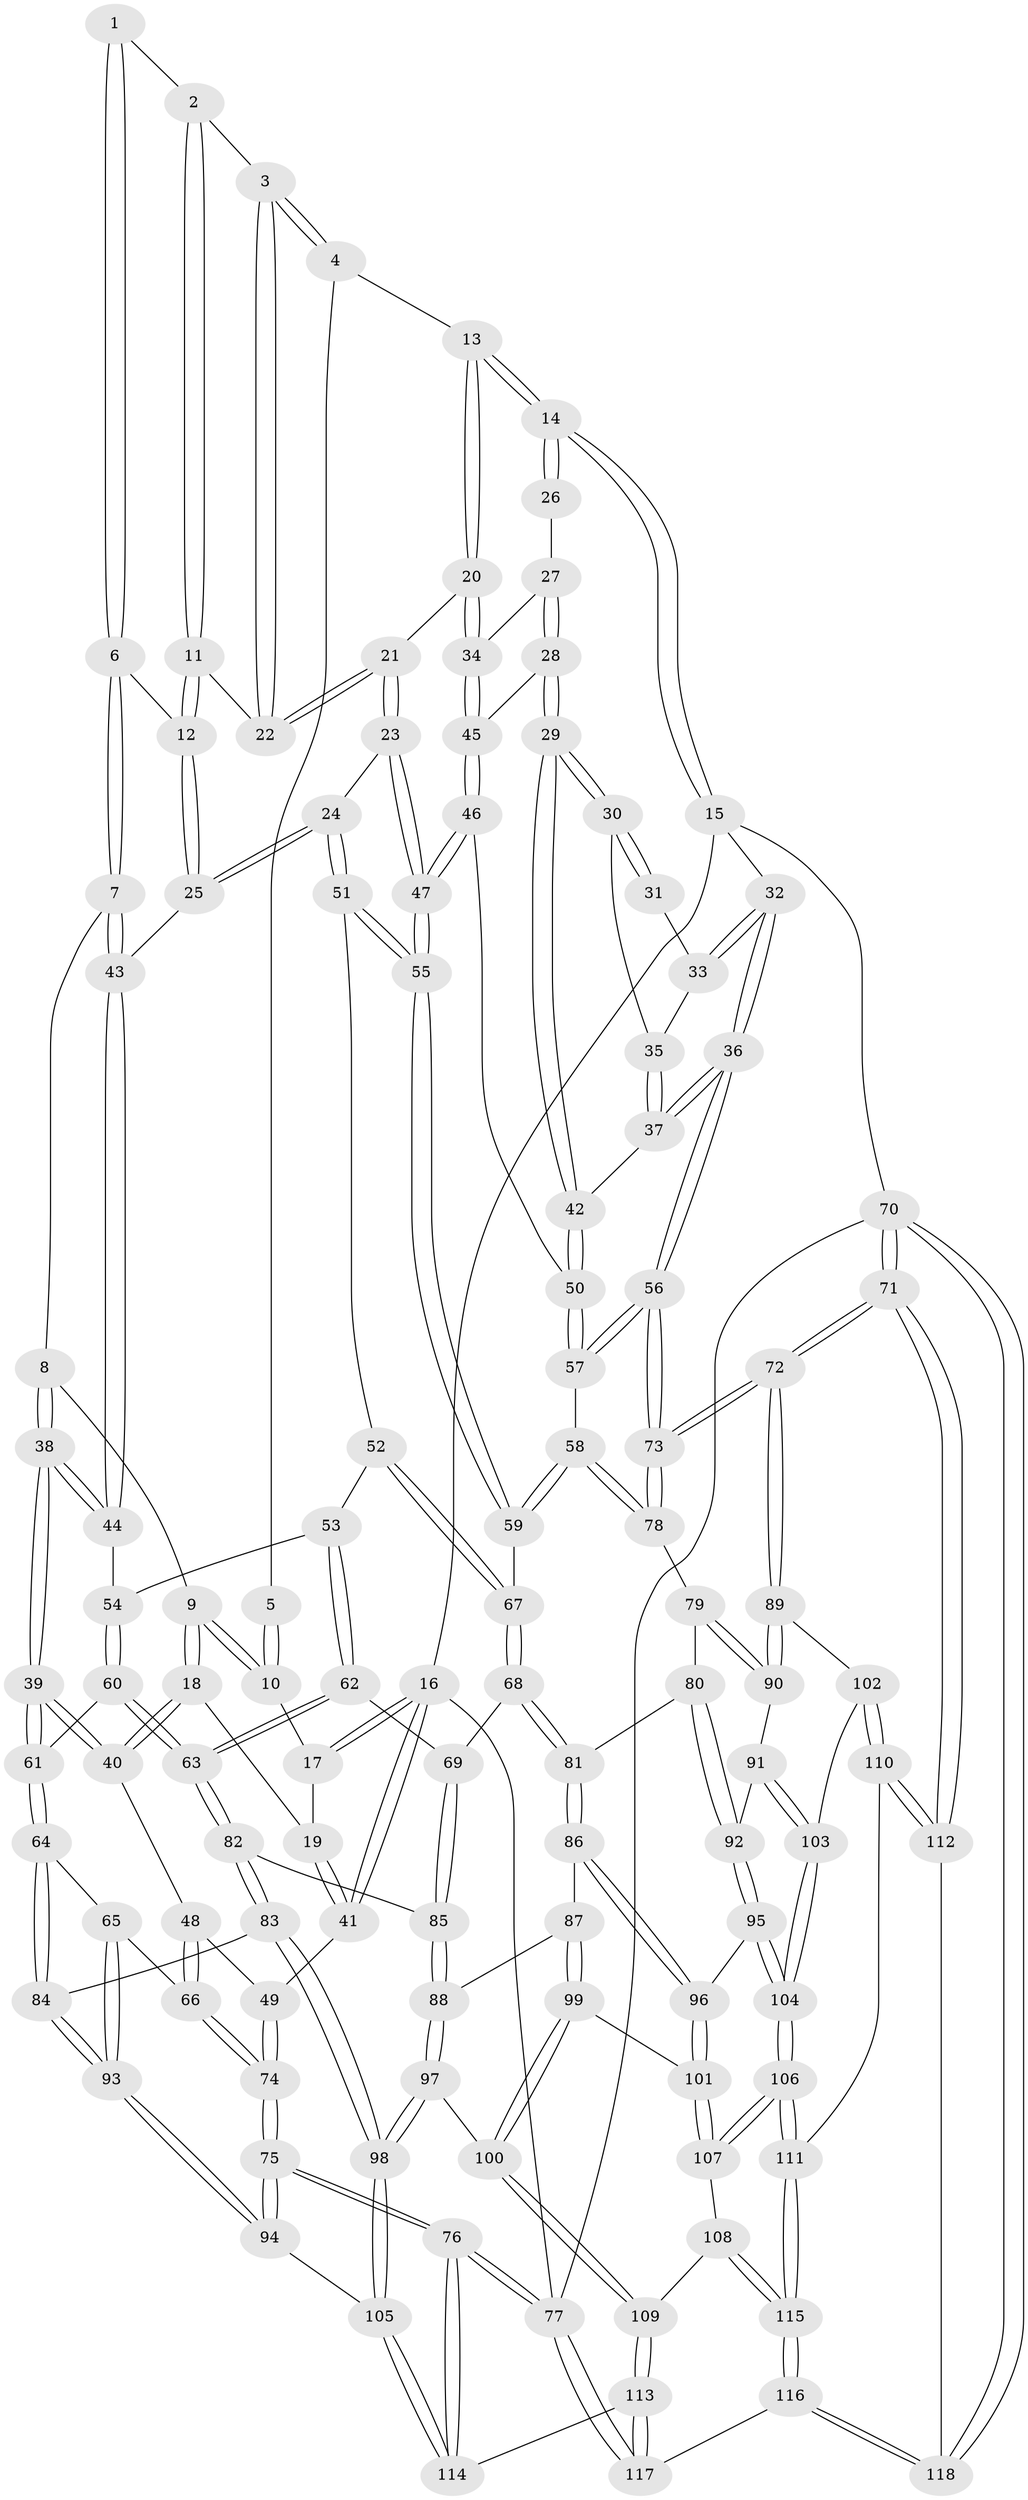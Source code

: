 // Generated by graph-tools (version 1.1) at 2025/03/03/09/25 03:03:27]
// undirected, 118 vertices, 292 edges
graph export_dot {
graph [start="1"]
  node [color=gray90,style=filled];
  1 [pos="+0.441082011931819+0"];
  2 [pos="+0.5313224149714301+0"];
  3 [pos="+0.6252628214527478+0.058083848431462116"];
  4 [pos="+0.8513183372925661+0"];
  5 [pos="+0.42270519712732824+0"];
  6 [pos="+0.4401832519412892+0"];
  7 [pos="+0.39830585693945214+0.16181916279725672"];
  8 [pos="+0.36382737108868496+0.1568281685562798"];
  9 [pos="+0.31691801734746633+0.13499731879557564"];
  10 [pos="+0.26553475039244745+0"];
  11 [pos="+0.5448314245700036+0.12156667675818127"];
  12 [pos="+0.503391218169931+0.16330691322404078"];
  13 [pos="+0.8651233362751368+0"];
  14 [pos="+1+0"];
  15 [pos="+1+0"];
  16 [pos="+0+0"];
  17 [pos="+0.21856641952740746+0"];
  18 [pos="+0.20209341441057815+0.17556259451333964"];
  19 [pos="+0.1699358677309437+0.14264732032990252"];
  20 [pos="+0.7093225465495174+0.1455780881949171"];
  21 [pos="+0.7093222144868138+0.14557814951713482"];
  22 [pos="+0.636153270833048+0.09697696651240625"];
  23 [pos="+0.6223417691973163+0.2484876162156281"];
  24 [pos="+0.5701290675242396+0.25094498303478646"];
  25 [pos="+0.4803452108072022+0.20710354109206947"];
  26 [pos="+1+0"];
  27 [pos="+0.9127255324382647+0.025580593665388937"];
  28 [pos="+0.8251952721985202+0.2039300826097576"];
  29 [pos="+0.8285238808092659+0.2074841243496829"];
  30 [pos="+0.8749397254355493+0.1978509274305985"];
  31 [pos="+0.9892001006173021+0.04113688719759439"];
  32 [pos="+1+0.26671897977400993"];
  33 [pos="+0.9407940660363169+0.19064183640392887"];
  34 [pos="+0.7360412180151131+0.15875205875387594"];
  35 [pos="+0.929777303324879+0.20151553534155248"];
  36 [pos="+1+0.4502968740512488"];
  37 [pos="+0.9743052788538216+0.30225208403346976"];
  38 [pos="+0.2557289276146683+0.3380954245838048"];
  39 [pos="+0.23655855698386763+0.34774662781019455"];
  40 [pos="+0.20835057497251835+0.32224923404572164"];
  41 [pos="+0+0.16056966747293167"];
  42 [pos="+0.8401732121917679+0.26293107736796206"];
  43 [pos="+0.4655638253860001+0.2104343467790044"];
  44 [pos="+0.42392228468884663+0.2911996907380883"];
  45 [pos="+0.7579908797664923+0.17553979271692652"];
  46 [pos="+0.723797496382987+0.3447998521808028"];
  47 [pos="+0.7001101209715245+0.35523852993196525"];
  48 [pos="+0.20295128367356927+0.322331973757492"];
  49 [pos="+0+0.3156424134238888"];
  50 [pos="+0.8095068228354036+0.3330639073019257"];
  51 [pos="+0.5511907335331082+0.3811748285250732"];
  52 [pos="+0.5344427124467196+0.396799534344056"];
  53 [pos="+0.4587615586614947+0.37812772688822993"];
  54 [pos="+0.453341381671625+0.37317626154074096"];
  55 [pos="+0.6886425182513448+0.38657757015696337"];
  56 [pos="+1+0.5221537408902905"];
  57 [pos="+0.8581165703045069+0.3948947070758753"];
  58 [pos="+0.7221722570494044+0.5022974475375447"];
  59 [pos="+0.6967735568612102+0.47237168635700283"];
  60 [pos="+0.27024356567992314+0.47856730783665624"];
  61 [pos="+0.2588280529267644+0.472894754168841"];
  62 [pos="+0.4479607234796903+0.4433490263516263"];
  63 [pos="+0.2991903784255804+0.5025088058439869"];
  64 [pos="+0.14844330769480737+0.5501350358854699"];
  65 [pos="+0.11048296653512363+0.5597591324768033"];
  66 [pos="+0+0.5378257497509699"];
  67 [pos="+0.5525764192419438+0.4933793497856095"];
  68 [pos="+0.536998079181909+0.5147306235717516"];
  69 [pos="+0.4936296234433786+0.5376997083716893"];
  70 [pos="+1+1"];
  71 [pos="+1+1"];
  72 [pos="+1+0.5481881200928002"];
  73 [pos="+1+0.5370351552465155"];
  74 [pos="+0+0.5207058304923892"];
  75 [pos="+0+1"];
  76 [pos="+0+1"];
  77 [pos="+0+1"];
  78 [pos="+0.7388085568638535+0.546170283458077"];
  79 [pos="+0.7340370071478023+0.5594897839609978"];
  80 [pos="+0.7225489205952093+0.5792172516272338"];
  81 [pos="+0.6411243462456763+0.6257240521443566"];
  82 [pos="+0.3393317909101799+0.5474562405903641"];
  83 [pos="+0.2733729550089572+0.715409506911518"];
  84 [pos="+0.248700119928991+0.7047455241861691"];
  85 [pos="+0.4426652222700484+0.5919428128053413"];
  86 [pos="+0.628727175852476+0.6449220501538208"];
  87 [pos="+0.5662193333849949+0.6754373202128628"];
  88 [pos="+0.4524357604602466+0.6239429952902867"];
  89 [pos="+0.983124143379226+0.6772163637128729"];
  90 [pos="+0.8589868415319284+0.6766691458431481"];
  91 [pos="+0.7761907376218439+0.707059799371957"];
  92 [pos="+0.7613691585191436+0.7035761393268685"];
  93 [pos="+0.12280013567019368+0.736246755429273"];
  94 [pos="+0.06564622656849156+0.8396846380439533"];
  95 [pos="+0.7405125619432308+0.7234426988818117"];
  96 [pos="+0.6837842255365882+0.7461558324503073"];
  97 [pos="+0.39945778354979405+0.765339580065259"];
  98 [pos="+0.3420244537459746+0.8207406747208886"];
  99 [pos="+0.5656366368664363+0.7142521209881724"];
  100 [pos="+0.5578123466035564+0.7770132739763407"];
  101 [pos="+0.6818693826641473+0.7500923100802209"];
  102 [pos="+0.9152258212001728+0.7740682076462825"];
  103 [pos="+0.8157085194089089+0.7671932407366732"];
  104 [pos="+0.7720866761252274+0.8246375608045111"];
  105 [pos="+0.33601601762617994+0.8507803644579827"];
  106 [pos="+0.769417341439088+0.8340279121107981"];
  107 [pos="+0.667481064723003+0.7900058336896082"];
  108 [pos="+0.6354345954308084+0.8153017264520686"];
  109 [pos="+0.5863457761437877+0.8188087867346582"];
  110 [pos="+0.8976022089363687+0.8591386396131935"];
  111 [pos="+0.774198789950681+0.8477034756709824"];
  112 [pos="+0.9070478924649127+0.8850365558014567"];
  113 [pos="+0.45941624307663687+1"];
  114 [pos="+0.34815571533426076+0.8860015164886088"];
  115 [pos="+0.7232278871697392+0.9563478698866597"];
  116 [pos="+0.7165568717806285+1"];
  117 [pos="+0.48764023073489376+1"];
  118 [pos="+0.7619313155994841+1"];
  1 -- 2;
  1 -- 6;
  1 -- 6;
  2 -- 3;
  2 -- 11;
  2 -- 11;
  3 -- 4;
  3 -- 4;
  3 -- 22;
  3 -- 22;
  4 -- 5;
  4 -- 13;
  5 -- 10;
  5 -- 10;
  6 -- 7;
  6 -- 7;
  6 -- 12;
  7 -- 8;
  7 -- 43;
  7 -- 43;
  8 -- 9;
  8 -- 38;
  8 -- 38;
  9 -- 10;
  9 -- 10;
  9 -- 18;
  9 -- 18;
  10 -- 17;
  11 -- 12;
  11 -- 12;
  11 -- 22;
  12 -- 25;
  12 -- 25;
  13 -- 14;
  13 -- 14;
  13 -- 20;
  13 -- 20;
  14 -- 15;
  14 -- 15;
  14 -- 26;
  14 -- 26;
  15 -- 16;
  15 -- 32;
  15 -- 70;
  16 -- 17;
  16 -- 17;
  16 -- 41;
  16 -- 41;
  16 -- 77;
  17 -- 19;
  18 -- 19;
  18 -- 40;
  18 -- 40;
  19 -- 41;
  19 -- 41;
  20 -- 21;
  20 -- 34;
  20 -- 34;
  21 -- 22;
  21 -- 22;
  21 -- 23;
  21 -- 23;
  23 -- 24;
  23 -- 47;
  23 -- 47;
  24 -- 25;
  24 -- 25;
  24 -- 51;
  24 -- 51;
  25 -- 43;
  26 -- 27;
  27 -- 28;
  27 -- 28;
  27 -- 34;
  28 -- 29;
  28 -- 29;
  28 -- 45;
  29 -- 30;
  29 -- 30;
  29 -- 42;
  29 -- 42;
  30 -- 31;
  30 -- 31;
  30 -- 35;
  31 -- 33;
  32 -- 33;
  32 -- 33;
  32 -- 36;
  32 -- 36;
  33 -- 35;
  34 -- 45;
  34 -- 45;
  35 -- 37;
  35 -- 37;
  36 -- 37;
  36 -- 37;
  36 -- 56;
  36 -- 56;
  37 -- 42;
  38 -- 39;
  38 -- 39;
  38 -- 44;
  38 -- 44;
  39 -- 40;
  39 -- 40;
  39 -- 61;
  39 -- 61;
  40 -- 48;
  41 -- 49;
  42 -- 50;
  42 -- 50;
  43 -- 44;
  43 -- 44;
  44 -- 54;
  45 -- 46;
  45 -- 46;
  46 -- 47;
  46 -- 47;
  46 -- 50;
  47 -- 55;
  47 -- 55;
  48 -- 49;
  48 -- 66;
  48 -- 66;
  49 -- 74;
  49 -- 74;
  50 -- 57;
  50 -- 57;
  51 -- 52;
  51 -- 55;
  51 -- 55;
  52 -- 53;
  52 -- 67;
  52 -- 67;
  53 -- 54;
  53 -- 62;
  53 -- 62;
  54 -- 60;
  54 -- 60;
  55 -- 59;
  55 -- 59;
  56 -- 57;
  56 -- 57;
  56 -- 73;
  56 -- 73;
  57 -- 58;
  58 -- 59;
  58 -- 59;
  58 -- 78;
  58 -- 78;
  59 -- 67;
  60 -- 61;
  60 -- 63;
  60 -- 63;
  61 -- 64;
  61 -- 64;
  62 -- 63;
  62 -- 63;
  62 -- 69;
  63 -- 82;
  63 -- 82;
  64 -- 65;
  64 -- 84;
  64 -- 84;
  65 -- 66;
  65 -- 93;
  65 -- 93;
  66 -- 74;
  66 -- 74;
  67 -- 68;
  67 -- 68;
  68 -- 69;
  68 -- 81;
  68 -- 81;
  69 -- 85;
  69 -- 85;
  70 -- 71;
  70 -- 71;
  70 -- 118;
  70 -- 118;
  70 -- 77;
  71 -- 72;
  71 -- 72;
  71 -- 112;
  71 -- 112;
  72 -- 73;
  72 -- 73;
  72 -- 89;
  72 -- 89;
  73 -- 78;
  73 -- 78;
  74 -- 75;
  74 -- 75;
  75 -- 76;
  75 -- 76;
  75 -- 94;
  75 -- 94;
  76 -- 77;
  76 -- 77;
  76 -- 114;
  76 -- 114;
  77 -- 117;
  77 -- 117;
  78 -- 79;
  79 -- 80;
  79 -- 90;
  79 -- 90;
  80 -- 81;
  80 -- 92;
  80 -- 92;
  81 -- 86;
  81 -- 86;
  82 -- 83;
  82 -- 83;
  82 -- 85;
  83 -- 84;
  83 -- 98;
  83 -- 98;
  84 -- 93;
  84 -- 93;
  85 -- 88;
  85 -- 88;
  86 -- 87;
  86 -- 96;
  86 -- 96;
  87 -- 88;
  87 -- 99;
  87 -- 99;
  88 -- 97;
  88 -- 97;
  89 -- 90;
  89 -- 90;
  89 -- 102;
  90 -- 91;
  91 -- 92;
  91 -- 103;
  91 -- 103;
  92 -- 95;
  92 -- 95;
  93 -- 94;
  93 -- 94;
  94 -- 105;
  95 -- 96;
  95 -- 104;
  95 -- 104;
  96 -- 101;
  96 -- 101;
  97 -- 98;
  97 -- 98;
  97 -- 100;
  98 -- 105;
  98 -- 105;
  99 -- 100;
  99 -- 100;
  99 -- 101;
  100 -- 109;
  100 -- 109;
  101 -- 107;
  101 -- 107;
  102 -- 103;
  102 -- 110;
  102 -- 110;
  103 -- 104;
  103 -- 104;
  104 -- 106;
  104 -- 106;
  105 -- 114;
  105 -- 114;
  106 -- 107;
  106 -- 107;
  106 -- 111;
  106 -- 111;
  107 -- 108;
  108 -- 109;
  108 -- 115;
  108 -- 115;
  109 -- 113;
  109 -- 113;
  110 -- 111;
  110 -- 112;
  110 -- 112;
  111 -- 115;
  111 -- 115;
  112 -- 118;
  113 -- 114;
  113 -- 117;
  113 -- 117;
  115 -- 116;
  115 -- 116;
  116 -- 117;
  116 -- 118;
  116 -- 118;
}
